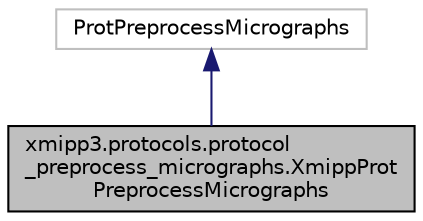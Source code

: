 digraph "xmipp3.protocols.protocol_preprocess_micrographs.XmippProtPreprocessMicrographs"
{
  edge [fontname="Helvetica",fontsize="10",labelfontname="Helvetica",labelfontsize="10"];
  node [fontname="Helvetica",fontsize="10",shape=record];
  Node0 [label="xmipp3.protocols.protocol\l_preprocess_micrographs.XmippProt\lPreprocessMicrographs",height=0.2,width=0.4,color="black", fillcolor="grey75", style="filled", fontcolor="black"];
  Node1 -> Node0 [dir="back",color="midnightblue",fontsize="10",style="solid",fontname="Helvetica"];
  Node1 [label="ProtPreprocessMicrographs",height=0.2,width=0.4,color="grey75", fillcolor="white", style="filled"];
}

